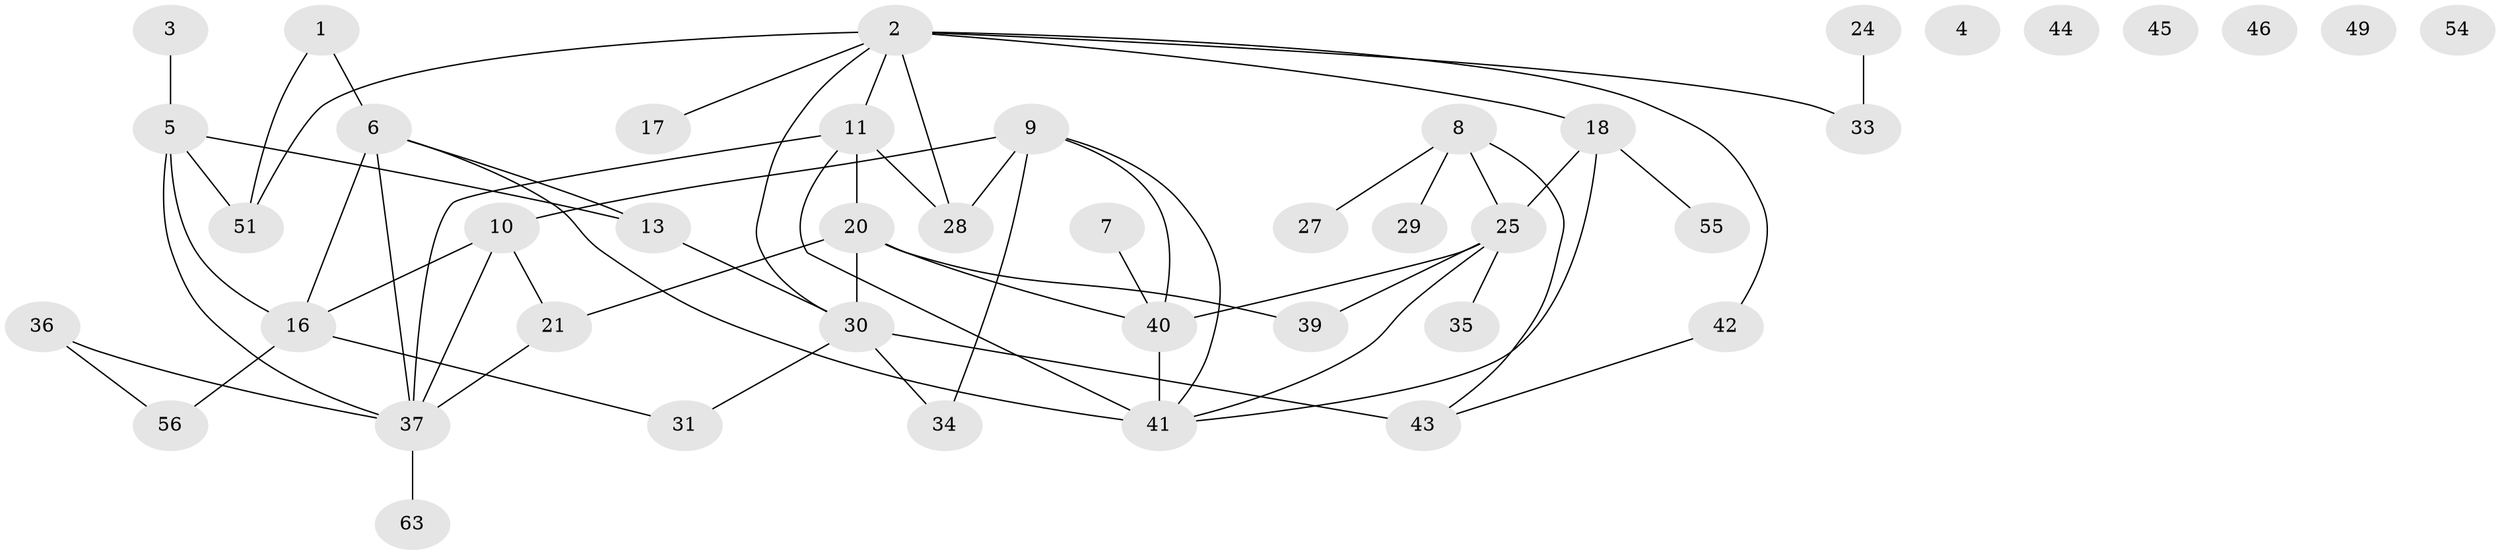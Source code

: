 // original degree distribution, {2: 0.25396825396825395, 6: 0.031746031746031744, 1: 0.15873015873015872, 0: 0.09523809523809523, 4: 0.14285714285714285, 3: 0.23809523809523808, 7: 0.031746031746031744, 5: 0.047619047619047616}
// Generated by graph-tools (version 1.1) at 2025/41/03/06/25 10:41:19]
// undirected, 43 vertices, 60 edges
graph export_dot {
graph [start="1"]
  node [color=gray90,style=filled];
  1;
  2 [super="+22"];
  3;
  4;
  5 [super="+19"];
  6 [super="+12"];
  7 [super="+15"];
  8 [super="+62"];
  9 [super="+48"];
  10 [super="+14"];
  11 [super="+50"];
  13 [super="+38"];
  16 [super="+32"];
  17;
  18 [super="+26"];
  20 [super="+59"];
  21 [super="+23"];
  24;
  25 [super="+60"];
  27;
  28 [super="+47"];
  29;
  30 [super="+52"];
  31;
  33;
  34;
  35;
  36;
  37 [super="+58"];
  39;
  40 [super="+57"];
  41;
  42;
  43 [super="+53"];
  44;
  45;
  46;
  49;
  51 [super="+61"];
  54;
  55;
  56;
  63;
  1 -- 6;
  1 -- 51;
  2 -- 11;
  2 -- 17;
  2 -- 28;
  2 -- 33;
  2 -- 18;
  2 -- 51;
  2 -- 42;
  2 -- 30;
  3 -- 5;
  5 -- 37;
  5 -- 16;
  5 -- 13;
  5 -- 51;
  6 -- 16;
  6 -- 37;
  6 -- 41;
  6 -- 13;
  7 -- 40;
  8 -- 27;
  8 -- 25;
  8 -- 29;
  8 -- 43;
  9 -- 28;
  9 -- 34;
  9 -- 40;
  9 -- 41;
  9 -- 10;
  10 -- 16;
  10 -- 21;
  10 -- 37;
  11 -- 41;
  11 -- 28;
  11 -- 20;
  11 -- 37;
  13 -- 30;
  16 -- 31;
  16 -- 56;
  18 -- 55;
  18 -- 41;
  18 -- 25;
  20 -- 30;
  20 -- 39;
  20 -- 40;
  20 -- 21;
  21 -- 37;
  24 -- 33;
  25 -- 39;
  25 -- 40;
  25 -- 35;
  25 -- 41;
  30 -- 34;
  30 -- 43 [weight=2];
  30 -- 31;
  36 -- 37;
  36 -- 56;
  37 -- 63;
  40 -- 41 [weight=2];
  42 -- 43;
}
